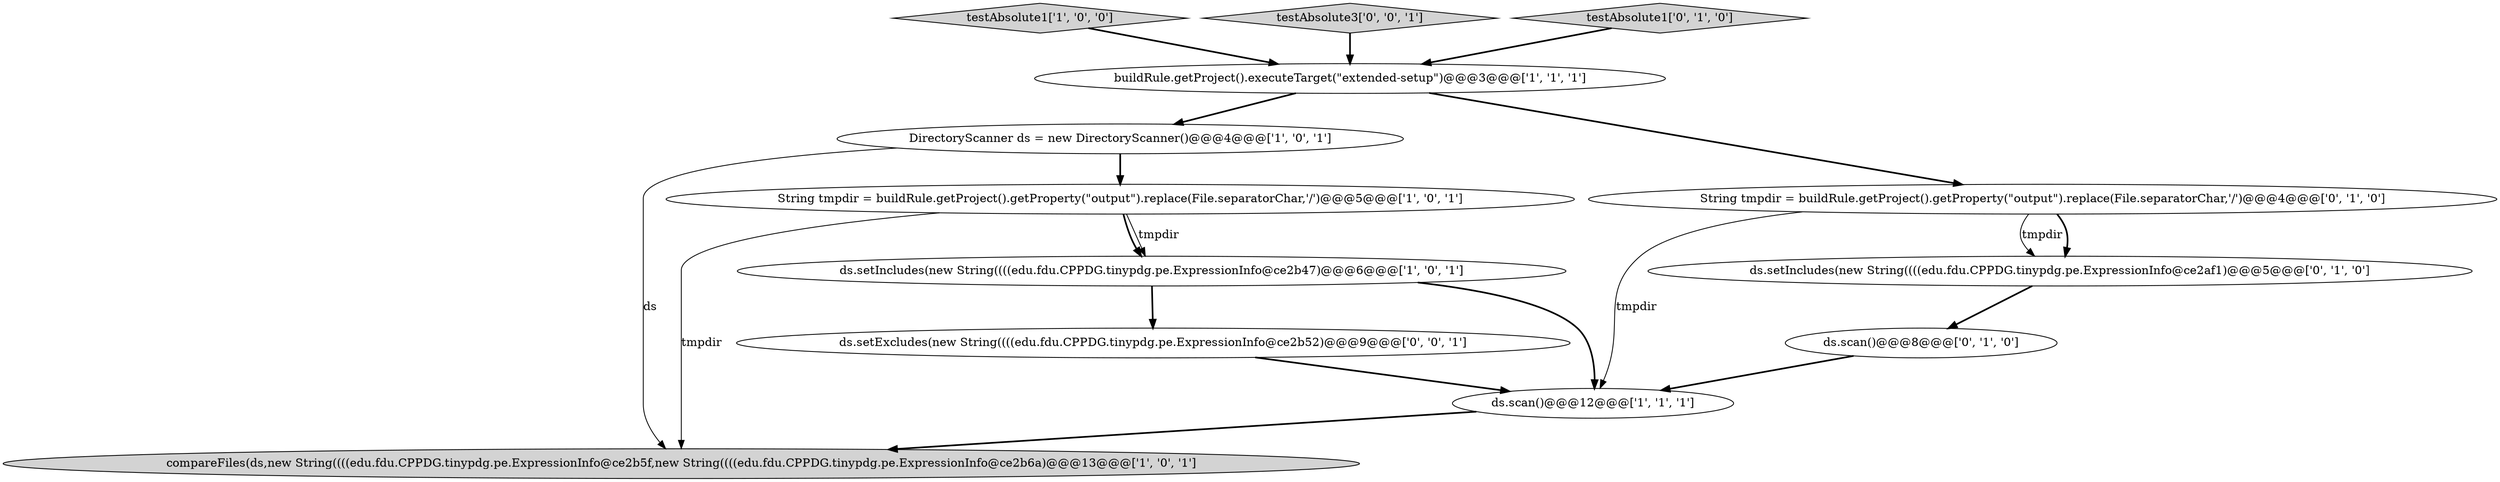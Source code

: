 digraph {
7 [style = filled, label = "ds.scan()@@@8@@@['0', '1', '0']", fillcolor = white, shape = ellipse image = "AAA0AAABBB2BBB"];
0 [style = filled, label = "ds.setIncludes(new String((((edu.fdu.CPPDG.tinypdg.pe.ExpressionInfo@ce2b47)@@@6@@@['1', '0', '1']", fillcolor = white, shape = ellipse image = "AAA0AAABBB1BBB"];
6 [style = filled, label = "testAbsolute1['1', '0', '0']", fillcolor = lightgray, shape = diamond image = "AAA0AAABBB1BBB"];
9 [style = filled, label = "ds.setIncludes(new String((((edu.fdu.CPPDG.tinypdg.pe.ExpressionInfo@ce2af1)@@@5@@@['0', '1', '0']", fillcolor = white, shape = ellipse image = "AAA0AAABBB2BBB"];
12 [style = filled, label = "ds.setExcludes(new String((((edu.fdu.CPPDG.tinypdg.pe.ExpressionInfo@ce2b52)@@@9@@@['0', '0', '1']", fillcolor = white, shape = ellipse image = "AAA0AAABBB3BBB"];
4 [style = filled, label = "String tmpdir = buildRule.getProject().getProperty(\"output\").replace(File.separatorChar,'/')@@@5@@@['1', '0', '1']", fillcolor = white, shape = ellipse image = "AAA0AAABBB1BBB"];
3 [style = filled, label = "buildRule.getProject().executeTarget(\"extended-setup\")@@@3@@@['1', '1', '1']", fillcolor = white, shape = ellipse image = "AAA0AAABBB1BBB"];
11 [style = filled, label = "testAbsolute3['0', '0', '1']", fillcolor = lightgray, shape = diamond image = "AAA0AAABBB3BBB"];
1 [style = filled, label = "ds.scan()@@@12@@@['1', '1', '1']", fillcolor = white, shape = ellipse image = "AAA0AAABBB1BBB"];
5 [style = filled, label = "DirectoryScanner ds = new DirectoryScanner()@@@4@@@['1', '0', '1']", fillcolor = white, shape = ellipse image = "AAA0AAABBB1BBB"];
8 [style = filled, label = "testAbsolute1['0', '1', '0']", fillcolor = lightgray, shape = diamond image = "AAA0AAABBB2BBB"];
10 [style = filled, label = "String tmpdir = buildRule.getProject().getProperty(\"output\").replace(File.separatorChar,'/')@@@4@@@['0', '1', '0']", fillcolor = white, shape = ellipse image = "AAA0AAABBB2BBB"];
2 [style = filled, label = "compareFiles(ds,new String((((edu.fdu.CPPDG.tinypdg.pe.ExpressionInfo@ce2b5f,new String((((edu.fdu.CPPDG.tinypdg.pe.ExpressionInfo@ce2b6a)@@@13@@@['1', '0', '1']", fillcolor = lightgray, shape = ellipse image = "AAA0AAABBB1BBB"];
6->3 [style = bold, label=""];
3->10 [style = bold, label=""];
1->2 [style = bold, label=""];
3->5 [style = bold, label=""];
10->9 [style = bold, label=""];
7->1 [style = bold, label=""];
5->2 [style = solid, label="ds"];
4->0 [style = solid, label="tmpdir"];
10->9 [style = solid, label="tmpdir"];
9->7 [style = bold, label=""];
11->3 [style = bold, label=""];
12->1 [style = bold, label=""];
0->1 [style = bold, label=""];
4->2 [style = solid, label="tmpdir"];
10->1 [style = solid, label="tmpdir"];
5->4 [style = bold, label=""];
0->12 [style = bold, label=""];
4->0 [style = bold, label=""];
8->3 [style = bold, label=""];
}
